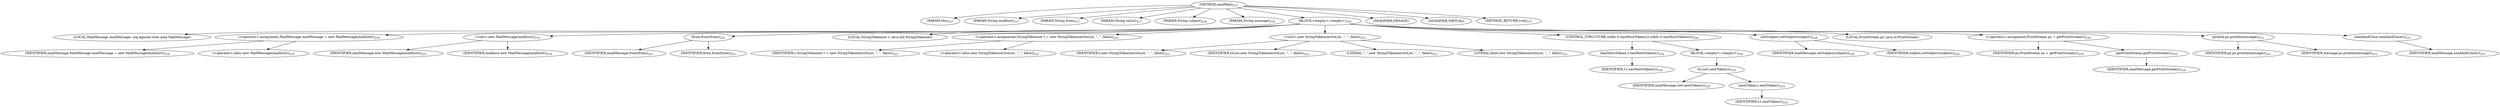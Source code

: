 digraph "sendMail" {  
"271" [label = <(METHOD,sendMail)<SUB>217</SUB>> ]
"272" [label = <(PARAM,this)<SUB>217</SUB>> ]
"273" [label = <(PARAM,String mailhost)<SUB>217</SUB>> ]
"274" [label = <(PARAM,String from)<SUB>217</SUB>> ]
"275" [label = <(PARAM,String toList)<SUB>217</SUB>> ]
"276" [label = <(PARAM,String subject)<SUB>218</SUB>> ]
"277" [label = <(PARAM,String message)<SUB>218</SUB>> ]
"278" [label = <(BLOCK,&lt;empty&gt;,&lt;empty&gt;)<SUB>218</SUB>> ]
"15" [label = <(LOCAL,MailMessage mailMessage: org.apache.tools.mail.MailMessage)> ]
"279" [label = <(&lt;operator&gt;.assignment,MailMessage mailMessage = new MailMessage(mailhost))<SUB>219</SUB>> ]
"280" [label = <(IDENTIFIER,mailMessage,MailMessage mailMessage = new MailMessage(mailhost))<SUB>219</SUB>> ]
"281" [label = <(&lt;operator&gt;.alloc,new MailMessage(mailhost))<SUB>219</SUB>> ]
"282" [label = <(&lt;init&gt;,new MailMessage(mailhost))<SUB>219</SUB>> ]
"14" [label = <(IDENTIFIER,mailMessage,new MailMessage(mailhost))<SUB>219</SUB>> ]
"283" [label = <(IDENTIFIER,mailhost,new MailMessage(mailhost))<SUB>219</SUB>> ]
"284" [label = <(from,from(from))<SUB>221</SUB>> ]
"285" [label = <(IDENTIFIER,mailMessage,from(from))<SUB>221</SUB>> ]
"286" [label = <(IDENTIFIER,from,from(from))<SUB>221</SUB>> ]
"17" [label = <(LOCAL,StringTokenizer t: java.util.StringTokenizer)> ]
"287" [label = <(&lt;operator&gt;.assignment,StringTokenizer t = new StringTokenizer(toList, &quot;, &quot;, false))<SUB>223</SUB>> ]
"288" [label = <(IDENTIFIER,t,StringTokenizer t = new StringTokenizer(toList, &quot;, &quot;, false))<SUB>223</SUB>> ]
"289" [label = <(&lt;operator&gt;.alloc,new StringTokenizer(toList, &quot;, &quot;, false))<SUB>223</SUB>> ]
"290" [label = <(&lt;init&gt;,new StringTokenizer(toList, &quot;, &quot;, false))<SUB>223</SUB>> ]
"16" [label = <(IDENTIFIER,t,new StringTokenizer(toList, &quot;, &quot;, false))<SUB>223</SUB>> ]
"291" [label = <(IDENTIFIER,toList,new StringTokenizer(toList, &quot;, &quot;, false))<SUB>223</SUB>> ]
"292" [label = <(LITERAL,&quot;, &quot;,new StringTokenizer(toList, &quot;, &quot;, false))<SUB>223</SUB>> ]
"293" [label = <(LITERAL,false,new StringTokenizer(toList, &quot;, &quot;, false))<SUB>223</SUB>> ]
"294" [label = <(CONTROL_STRUCTURE,while (t.hasMoreTokens()),while (t.hasMoreTokens()))<SUB>224</SUB>> ]
"295" [label = <(hasMoreTokens,t.hasMoreTokens())<SUB>224</SUB>> ]
"296" [label = <(IDENTIFIER,t,t.hasMoreTokens())<SUB>224</SUB>> ]
"297" [label = <(BLOCK,&lt;empty&gt;,&lt;empty&gt;)<SUB>224</SUB>> ]
"298" [label = <(to,to(t.nextToken()))<SUB>225</SUB>> ]
"299" [label = <(IDENTIFIER,mailMessage,to(t.nextToken()))<SUB>225</SUB>> ]
"300" [label = <(nextToken,t.nextToken())<SUB>225</SUB>> ]
"301" [label = <(IDENTIFIER,t,t.nextToken())<SUB>225</SUB>> ]
"302" [label = <(setSubject,setSubject(subject))<SUB>228</SUB>> ]
"303" [label = <(IDENTIFIER,mailMessage,setSubject(subject))<SUB>228</SUB>> ]
"304" [label = <(IDENTIFIER,subject,setSubject(subject))<SUB>228</SUB>> ]
"305" [label = <(LOCAL,PrintStream ps: java.io.PrintStream)> ]
"306" [label = <(&lt;operator&gt;.assignment,PrintStream ps = getPrintStream())<SUB>230</SUB>> ]
"307" [label = <(IDENTIFIER,ps,PrintStream ps = getPrintStream())<SUB>230</SUB>> ]
"308" [label = <(getPrintStream,getPrintStream())<SUB>230</SUB>> ]
"309" [label = <(IDENTIFIER,mailMessage,getPrintStream())<SUB>230</SUB>> ]
"310" [label = <(println,ps.println(message))<SUB>231</SUB>> ]
"311" [label = <(IDENTIFIER,ps,ps.println(message))<SUB>231</SUB>> ]
"312" [label = <(IDENTIFIER,message,ps.println(message))<SUB>231</SUB>> ]
"313" [label = <(sendAndClose,sendAndClose())<SUB>233</SUB>> ]
"314" [label = <(IDENTIFIER,mailMessage,sendAndClose())<SUB>233</SUB>> ]
"315" [label = <(MODIFIER,PRIVATE)> ]
"316" [label = <(MODIFIER,VIRTUAL)> ]
"317" [label = <(METHOD_RETURN,void)<SUB>217</SUB>> ]
  "271" -> "272" 
  "271" -> "273" 
  "271" -> "274" 
  "271" -> "275" 
  "271" -> "276" 
  "271" -> "277" 
  "271" -> "278" 
  "271" -> "315" 
  "271" -> "316" 
  "271" -> "317" 
  "278" -> "15" 
  "278" -> "279" 
  "278" -> "282" 
  "278" -> "284" 
  "278" -> "17" 
  "278" -> "287" 
  "278" -> "290" 
  "278" -> "294" 
  "278" -> "302" 
  "278" -> "305" 
  "278" -> "306" 
  "278" -> "310" 
  "278" -> "313" 
  "279" -> "280" 
  "279" -> "281" 
  "282" -> "14" 
  "282" -> "283" 
  "284" -> "285" 
  "284" -> "286" 
  "287" -> "288" 
  "287" -> "289" 
  "290" -> "16" 
  "290" -> "291" 
  "290" -> "292" 
  "290" -> "293" 
  "294" -> "295" 
  "294" -> "297" 
  "295" -> "296" 
  "297" -> "298" 
  "298" -> "299" 
  "298" -> "300" 
  "300" -> "301" 
  "302" -> "303" 
  "302" -> "304" 
  "306" -> "307" 
  "306" -> "308" 
  "308" -> "309" 
  "310" -> "311" 
  "310" -> "312" 
  "313" -> "314" 
}
